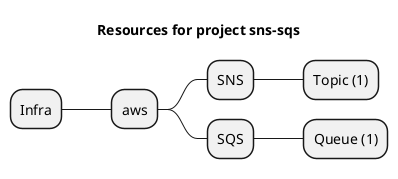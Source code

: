 @startmindmap
title Resources for project sns-sqs
skinparam monochrome true
+ Infra
++ aws
+++ SNS
++++ Topic (1)
+++ SQS
++++ Queue (1)
@endmindmap